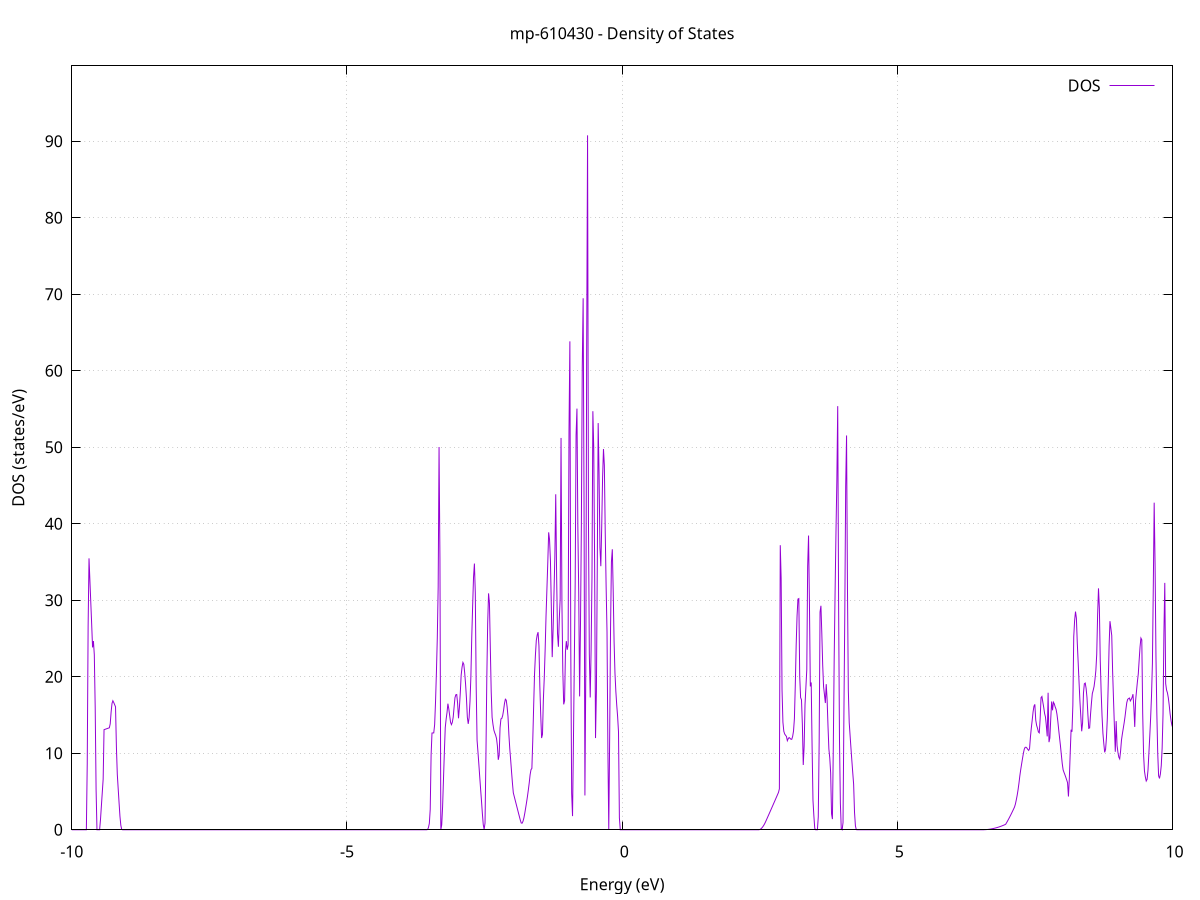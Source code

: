 set title 'mp-610430 - Density of States'
set xlabel 'Energy (eV)'
set ylabel 'DOS (states/eV)'
set grid
set xrange [-10:10]
set yrange [0:99.852]
set xzeroaxis lt -1
set terminal png size 800,600
set output 'mp-610430_dos_gnuplot.png'
plot '-' using 1:2 with lines title 'DOS'
-15.613900 0.000000
-15.597800 0.000000
-15.581800 0.000000
-15.565700 0.000000
-15.549600 0.000000
-15.533600 0.000000
-15.517500 0.000000
-15.501500 0.000000
-15.485400 0.000000
-15.469300 0.000000
-15.453300 0.000000
-15.437200 0.000000
-15.421200 0.000000
-15.405100 0.000000
-15.389000 0.000000
-15.373000 0.000000
-15.356900 0.000000
-15.340800 0.000000
-15.324800 0.000000
-15.308700 0.000000
-15.292700 0.000000
-15.276600 0.000000
-15.260500 0.000000
-15.244500 0.000000
-15.228400 0.000000
-15.212400 0.000000
-15.196300 0.000000
-15.180200 0.000000
-15.164200 0.000000
-15.148100 0.000000
-15.132000 0.000000
-15.116000 0.000000
-15.099900 0.000000
-15.083900 0.000000
-15.067800 0.000000
-15.051700 0.000000
-15.035700 0.000000
-15.019600 0.000000
-15.003500 0.000000
-14.987500 0.000000
-14.971400 0.000000
-14.955400 0.000000
-14.939300 0.000000
-14.923200 0.000000
-14.907200 0.000000
-14.891100 0.000000
-14.875100 0.000000
-14.859000 0.000000
-14.842900 0.000000
-14.826900 0.000000
-14.810800 0.000000
-14.794700 0.000000
-14.778700 0.000000
-14.762600 0.000000
-14.746600 0.000000
-14.730500 0.000000
-14.714400 0.000000
-14.698400 0.000000
-14.682300 0.000000
-14.666300 0.000000
-14.650200 0.000000
-14.634100 0.000000
-14.618100 0.000000
-14.602000 0.000000
-14.585900 0.000000
-14.569900 0.000000
-14.553800 0.000000
-14.537800 0.000000
-14.521700 0.000000
-14.505600 0.000000
-14.489600 0.000000
-14.473500 0.000000
-14.457500 0.000000
-14.441400 0.000000
-14.425300 0.000000
-14.409300 0.000000
-14.393200 0.000000
-14.377100 0.000000
-14.361100 0.000000
-14.345000 0.000000
-14.329000 0.000000
-14.312900 0.000000
-14.296800 0.000000
-14.280800 0.000000
-14.264700 0.000000
-14.248700 0.000000
-14.232600 0.000000
-14.216500 0.000000
-14.200500 0.000000
-14.184400 0.000000
-14.168300 0.000000
-14.152300 0.003300
-14.136200 0.482300
-14.120200 1.751500
-14.104100 3.738000
-14.088000 5.949900
-14.072000 8.170900
-14.055900 12.044300
-14.039800 17.393100
-14.023800 19.467600
-14.007700 19.695400
-13.991700 19.161200
-13.975600 17.918100
-13.959500 16.890700
-13.943500 16.444000
-13.927400 16.302100
-13.911400 16.172600
-13.895300 16.055400
-13.879200 15.950500
-13.863200 8.096800
-13.847100 6.261000
-13.831000 4.801200
-13.815000 3.341200
-13.798900 1.881000
-13.782900 0.420800
-13.766800 0.000000
-13.750700 0.000000
-13.734700 0.000000
-13.718600 0.000000
-13.702600 0.000000
-13.686500 0.000000
-13.670400 0.000000
-13.654400 0.000000
-13.638300 39.719000
-13.622200 90.151300
-13.606200 72.242200
-13.590100 54.278900
-13.574100 0.266100
-13.558000 0.000000
-13.541900 0.000000
-13.525900 0.000000
-13.509800 0.000000
-13.493800 0.000000
-13.477700 0.000000
-13.461600 0.000000
-13.445600 0.000000
-13.429500 0.000000
-13.413400 0.112000
-13.397400 5.689900
-13.381300 15.802100
-13.365300 26.466000
-13.349200 27.801500
-13.333100 28.307600
-13.317100 62.552700
-13.301000 64.526900
-13.284900 17.614600
-13.268900 3.212400
-13.252800 15.076400
-13.236800 108.059500
-13.220700 67.378000
-13.204600 48.610000
-13.188600 20.712600
-13.172500 0.000300
-13.156500 0.000000
-13.140400 0.000000
-13.124300 0.000000
-13.108300 0.000000
-13.092200 0.000000
-13.076100 0.000000
-13.060100 0.000000
-13.044000 14.225000
-13.028000 34.851300
-13.011900 105.536700
-12.995800 103.790000
-12.979800 31.538600
-12.963700 163.867500
-12.947700 78.381300
-12.931600 0.000000
-12.915500 0.000000
-12.899500 0.000000
-12.883400 0.000000
-12.867300 0.000000
-12.851300 0.000000
-12.835200 0.000000
-12.819200 0.000000
-12.803100 0.000000
-12.787000 0.000000
-12.771000 0.000000
-12.754900 0.000000
-12.738900 0.000000
-12.722800 0.000000
-12.706700 0.000000
-12.690700 0.000000
-12.674600 0.000000
-12.658500 0.000000
-12.642500 0.000000
-12.626400 0.000000
-12.610400 0.000000
-12.594300 0.000000
-12.578200 0.000000
-12.562200 0.000000
-12.546100 0.000000
-12.530000 0.000000
-12.514000 0.000000
-12.497900 0.000000
-12.481900 0.000000
-12.465800 0.000000
-12.449700 0.000000
-12.433700 0.000000
-12.417600 0.000000
-12.401600 0.000000
-12.385500 0.000000
-12.369400 0.000000
-12.353400 0.000000
-12.337300 0.000000
-12.321200 0.000000
-12.305200 0.000000
-12.289100 0.000000
-12.273100 0.000000
-12.257000 0.000000
-12.240900 0.000000
-12.224900 0.000000
-12.208800 0.000000
-12.192800 0.000000
-12.176700 0.000000
-12.160600 0.000000
-12.144600 0.000000
-12.128500 0.000000
-12.112400 0.000000
-12.096400 0.000000
-12.080300 0.000000
-12.064300 0.000000
-12.048200 0.000000
-12.032100 0.000000
-12.016100 0.000000
-12.000000 0.000000
-11.984000 0.000000
-11.967900 0.000000
-11.951800 0.000000
-11.935800 0.000000
-11.919700 0.000000
-11.903600 0.000000
-11.887600 0.000000
-11.871500 0.000000
-11.855500 0.000000
-11.839400 0.000000
-11.823300 0.000000
-11.807300 0.000000
-11.791200 0.000000
-11.775200 0.000000
-11.759100 0.000000
-11.743000 0.000000
-11.727000 0.000000
-11.710900 0.000000
-11.694800 0.000000
-11.678800 0.000000
-11.662700 0.000000
-11.646700 0.000000
-11.630600 0.000000
-11.614500 0.000000
-11.598500 0.000000
-11.582400 0.000000
-11.566300 0.000000
-11.550300 0.000000
-11.534200 0.000000
-11.518200 0.000000
-11.502100 0.000000
-11.486000 0.000000
-11.470000 0.000000
-11.453900 0.000000
-11.437900 0.000000
-11.421800 0.000000
-11.405700 0.000000
-11.389700 0.000000
-11.373600 0.000000
-11.357500 0.000000
-11.341500 0.000000
-11.325400 0.000000
-11.309400 0.000000
-11.293300 0.000000
-11.277200 0.000000
-11.261200 0.000000
-11.245100 0.000000
-11.229100 0.000000
-11.213000 0.000000
-11.196900 0.000000
-11.180900 0.000000
-11.164800 0.000000
-11.148700 0.000000
-11.132700 0.000000
-11.116600 0.000000
-11.100600 0.000000
-11.084500 0.000000
-11.068400 0.000000
-11.052400 0.000000
-11.036300 0.000000
-11.020300 0.000000
-11.004200 0.000000
-10.988100 0.000000
-10.972100 0.000000
-10.956000 0.000000
-10.939900 0.000000
-10.923900 0.000000
-10.907800 0.000000
-10.891800 0.000000
-10.875700 0.000000
-10.859600 0.000000
-10.843600 0.000000
-10.827500 0.000000
-10.811400 0.000000
-10.795400 0.000000
-10.779300 0.000000
-10.763300 0.000000
-10.747200 0.000000
-10.731100 0.000000
-10.715100 0.000000
-10.699000 0.000000
-10.683000 0.000000
-10.666900 0.000000
-10.650800 0.000000
-10.634800 0.000000
-10.618700 0.000000
-10.602600 0.000000
-10.586600 0.000000
-10.570500 0.000000
-10.554500 0.000000
-10.538400 0.000000
-10.522300 0.000000
-10.506300 0.000000
-10.490200 0.000000
-10.474200 0.000000
-10.458100 0.000000
-10.442000 0.000000
-10.426000 0.000000
-10.409900 0.000000
-10.393800 0.000000
-10.377800 0.000000
-10.361700 0.000000
-10.345700 0.000000
-10.329600 0.000000
-10.313500 0.000000
-10.297500 0.000000
-10.281400 0.000000
-10.265400 0.000000
-10.249300 0.000000
-10.233200 0.000000
-10.217200 0.000000
-10.201100 0.000000
-10.185000 0.000000
-10.169000 0.000000
-10.152900 0.000000
-10.136900 0.000000
-10.120800 0.000000
-10.104700 0.000000
-10.088700 0.000000
-10.072600 0.000000
-10.056600 0.000000
-10.040500 0.000000
-10.024400 0.000000
-10.008400 0.000000
-9.992300 0.000000
-9.976200 0.000000
-9.960200 0.000000
-9.944100 0.000000
-9.928100 0.000000
-9.912000 0.000000
-9.895900 0.000000
-9.879900 0.000000
-9.863800 0.000000
-9.847700 0.000000
-9.831700 0.000000
-9.815600 0.000000
-9.799600 0.000000
-9.783500 0.000000
-9.767400 0.000000
-9.751400 0.000000
-9.735300 0.000000
-9.719300 8.637100
-9.703200 26.702600
-9.687100 35.479600
-9.671100 32.612500
-9.655000 29.750300
-9.638900 26.892700
-9.622900 23.838900
-9.606800 24.668500
-9.590800 22.865100
-9.574700 15.985900
-9.558600 5.254000
-9.542600 0.000000
-9.526500 0.000000
-9.510500 0.000000
-9.494400 0.000000
-9.478300 1.359200
-9.462300 3.111100
-9.446200 4.862600
-9.430100 6.613500
-9.414100 13.083600
-9.398000 13.125100
-9.382000 13.166400
-9.365900 13.207600
-9.349800 13.248600
-9.333800 13.289500
-9.317700 13.330300
-9.301700 13.848600
-9.285600 15.373600
-9.269500 16.512800
-9.253500 16.865500
-9.237400 16.628500
-9.221300 16.352000
-9.205300 16.076800
-9.189200 10.788200
-9.173200 7.246600
-9.157100 5.382900
-9.141000 3.532000
-9.125000 1.763900
-9.108900 0.579000
-9.092800 0.041900
-9.076800 0.000000
-9.060700 0.000000
-9.044700 0.000000
-9.028600 0.000000
-9.012500 0.000000
-8.996500 0.000000
-8.980400 0.000000
-8.964400 0.000000
-8.948300 0.000000
-8.932200 0.000000
-8.916200 0.000000
-8.900100 0.000000
-8.884000 0.000000
-8.868000 0.000000
-8.851900 0.000000
-8.835900 0.000000
-8.819800 0.000000
-8.803700 0.000000
-8.787700 0.000000
-8.771600 0.000000
-8.755600 0.000000
-8.739500 0.000000
-8.723400 0.000000
-8.707400 0.000000
-8.691300 0.000000
-8.675200 0.000000
-8.659200 0.000000
-8.643100 0.000000
-8.627100 0.000000
-8.611000 0.000000
-8.594900 0.000000
-8.578900 0.000000
-8.562800 0.000000
-8.546800 0.000000
-8.530700 0.000000
-8.514600 0.000000
-8.498600 0.000000
-8.482500 0.000000
-8.466400 0.000000
-8.450400 0.000000
-8.434300 0.000000
-8.418300 0.000000
-8.402200 0.000000
-8.386100 0.000000
-8.370100 0.000000
-8.354000 0.000000
-8.337900 0.000000
-8.321900 0.000000
-8.305800 0.000000
-8.289800 0.000000
-8.273700 0.000000
-8.257600 0.000000
-8.241600 0.000000
-8.225500 0.000000
-8.209500 0.000000
-8.193400 0.000000
-8.177300 0.000000
-8.161300 0.000000
-8.145200 0.000000
-8.129100 0.000000
-8.113100 0.000000
-8.097000 0.000000
-8.081000 0.000000
-8.064900 0.000000
-8.048800 0.000000
-8.032800 0.000000
-8.016700 0.000000
-8.000700 0.000000
-7.984600 0.000000
-7.968500 0.000000
-7.952500 0.000000
-7.936400 0.000000
-7.920300 0.000000
-7.904300 0.000000
-7.888200 0.000000
-7.872200 0.000000
-7.856100 0.000000
-7.840000 0.000000
-7.824000 0.000000
-7.807900 0.000000
-7.791900 0.000000
-7.775800 0.000000
-7.759700 0.000000
-7.743700 0.000000
-7.727600 0.000000
-7.711500 0.000000
-7.695500 0.000000
-7.679400 0.000000
-7.663400 0.000000
-7.647300 0.000000
-7.631200 0.000000
-7.615200 0.000000
-7.599100 0.000000
-7.583100 0.000000
-7.567000 0.000000
-7.550900 0.000000
-7.534900 0.000000
-7.518800 0.000000
-7.502700 0.000000
-7.486700 0.000000
-7.470600 0.000000
-7.454600 0.000000
-7.438500 0.000000
-7.422400 0.000000
-7.406400 0.000000
-7.390300 0.000000
-7.374200 0.000000
-7.358200 0.000000
-7.342100 0.000000
-7.326100 0.000000
-7.310000 0.000000
-7.293900 0.000000
-7.277900 0.000000
-7.261800 0.000000
-7.245800 0.000000
-7.229700 0.000000
-7.213600 0.000000
-7.197600 0.000000
-7.181500 0.000000
-7.165400 0.000000
-7.149400 0.000000
-7.133300 0.000000
-7.117300 0.000000
-7.101200 0.000000
-7.085100 0.000000
-7.069100 0.000000
-7.053000 0.000000
-7.037000 0.000000
-7.020900 0.000000
-7.004800 0.000000
-6.988800 0.000000
-6.972700 0.000000
-6.956600 0.000000
-6.940600 0.000000
-6.924500 0.000000
-6.908500 0.000000
-6.892400 0.000000
-6.876300 0.000000
-6.860300 0.000000
-6.844200 0.000000
-6.828200 0.000000
-6.812100 0.000000
-6.796000 0.000000
-6.780000 0.000000
-6.763900 0.000000
-6.747800 0.000000
-6.731800 0.000000
-6.715700 0.000000
-6.699700 0.000000
-6.683600 0.000000
-6.667500 0.000000
-6.651500 0.000000
-6.635400 0.000000
-6.619300 0.000000
-6.603300 0.000000
-6.587200 0.000000
-6.571200 0.000000
-6.555100 0.000000
-6.539000 0.000000
-6.523000 0.000000
-6.506900 0.000000
-6.490900 0.000000
-6.474800 0.000000
-6.458700 0.000000
-6.442700 0.000000
-6.426600 0.000000
-6.410500 0.000000
-6.394500 0.000000
-6.378400 0.000000
-6.362400 0.000000
-6.346300 0.000000
-6.330200 0.000000
-6.314200 0.000000
-6.298100 0.000000
-6.282100 0.000000
-6.266000 0.000000
-6.249900 0.000000
-6.233900 0.000000
-6.217800 0.000000
-6.201700 0.000000
-6.185700 0.000000
-6.169600 0.000000
-6.153600 0.000000
-6.137500 0.000000
-6.121400 0.000000
-6.105400 0.000000
-6.089300 0.000000
-6.073300 0.000000
-6.057200 0.000000
-6.041100 0.000000
-6.025100 0.000000
-6.009000 0.000000
-5.992900 0.000000
-5.976900 0.000000
-5.960800 0.000000
-5.944800 0.000000
-5.928700 0.000000
-5.912600 0.000000
-5.896600 0.000000
-5.880500 0.000000
-5.864400 0.000000
-5.848400 0.000000
-5.832300 0.000000
-5.816300 0.000000
-5.800200 0.000000
-5.784100 0.000000
-5.768100 0.000000
-5.752000 0.000000
-5.736000 0.000000
-5.719900 0.000000
-5.703800 0.000000
-5.687800 0.000000
-5.671700 0.000000
-5.655600 0.000000
-5.639600 0.000000
-5.623500 0.000000
-5.607500 0.000000
-5.591400 0.000000
-5.575300 0.000000
-5.559300 0.000000
-5.543200 0.000000
-5.527200 0.000000
-5.511100 0.000000
-5.495000 0.000000
-5.479000 0.000000
-5.462900 0.000000
-5.446800 0.000000
-5.430800 0.000000
-5.414700 0.000000
-5.398700 0.000000
-5.382600 0.000000
-5.366500 0.000000
-5.350500 0.000000
-5.334400 0.000000
-5.318400 0.000000
-5.302300 0.000000
-5.286200 0.000000
-5.270200 0.000000
-5.254100 0.000000
-5.238000 0.000000
-5.222000 0.000000
-5.205900 0.000000
-5.189900 0.000000
-5.173800 0.000000
-5.157700 0.000000
-5.141700 0.000000
-5.125600 0.000000
-5.109600 0.000000
-5.093500 0.000000
-5.077400 0.000000
-5.061400 0.000000
-5.045300 0.000000
-5.029200 0.000000
-5.013200 0.000000
-4.997100 0.000000
-4.981100 0.000000
-4.965000 0.000000
-4.948900 0.000000
-4.932900 0.000000
-4.916800 0.000000
-4.900700 0.000000
-4.884700 0.000000
-4.868600 0.000000
-4.852600 0.000000
-4.836500 0.000000
-4.820400 0.000000
-4.804400 0.000000
-4.788300 0.000000
-4.772300 0.000000
-4.756200 0.000000
-4.740100 0.000000
-4.724100 0.000000
-4.708000 0.000000
-4.691900 0.000000
-4.675900 0.000000
-4.659800 0.000000
-4.643800 0.000000
-4.627700 0.000000
-4.611600 0.000000
-4.595600 0.000000
-4.579500 0.000000
-4.563500 0.000000
-4.547400 0.000000
-4.531300 0.000000
-4.515300 0.000000
-4.499200 0.000000
-4.483100 0.000000
-4.467100 0.000000
-4.451000 0.000000
-4.435000 0.000000
-4.418900 0.000000
-4.402800 0.000000
-4.386800 0.000000
-4.370700 0.000000
-4.354700 0.000000
-4.338600 0.000000
-4.322500 0.000000
-4.306500 0.000000
-4.290400 0.000000
-4.274300 0.000000
-4.258300 0.000000
-4.242200 0.000000
-4.226200 0.000000
-4.210100 0.000000
-4.194000 0.000000
-4.178000 0.000000
-4.161900 0.000000
-4.145800 0.000000
-4.129800 0.000000
-4.113700 0.000000
-4.097700 0.000000
-4.081600 0.000000
-4.065500 0.000000
-4.049500 0.000000
-4.033400 0.000000
-4.017400 0.000000
-4.001300 0.000000
-3.985200 0.000000
-3.969200 0.000000
-3.953100 0.000000
-3.937000 0.000000
-3.921000 0.000000
-3.904900 0.000000
-3.888900 0.000000
-3.872800 0.000000
-3.856700 0.000000
-3.840700 0.000000
-3.824600 0.000000
-3.808600 0.000000
-3.792500 0.000000
-3.776400 0.000000
-3.760400 0.000000
-3.744300 0.000000
-3.728200 0.000000
-3.712200 0.000000
-3.696100 0.000000
-3.680100 0.000000
-3.664000 0.000000
-3.647900 0.000000
-3.631900 0.000000
-3.615800 0.000000
-3.599800 0.000000
-3.583700 0.000000
-3.567600 0.000000
-3.551600 0.000000
-3.535500 0.029900
-3.519400 0.292700
-3.503400 0.826500
-3.487300 2.659700
-3.471300 9.786400
-3.455200 12.647400
-3.439100 12.655300
-3.423100 12.663900
-3.407000 13.739400
-3.390900 16.705900
-3.374900 20.545600
-3.358800 25.028500
-3.342800 31.720700
-3.326700 50.033300
-3.310600 35.354900
-3.294600 0.000000
-3.278500 0.643600
-3.262500 2.992200
-3.246400 6.619100
-3.230300 10.126800
-3.214300 13.353900
-3.198200 14.459600
-3.182100 15.323500
-3.166100 16.485200
-3.150000 15.822000
-3.134000 14.939000
-3.117900 14.052600
-3.101800 13.744200
-3.085800 14.043400
-3.069700 14.715300
-3.053700 16.017500
-3.037600 17.265700
-3.021500 17.652500
-3.005500 17.680000
-2.989400 16.511700
-2.973300 14.576000
-2.957300 15.975800
-2.941200 17.868500
-2.925200 20.217000
-2.909100 21.239100
-2.893000 21.872700
-2.877000 21.631200
-2.860900 20.511100
-2.844900 19.039200
-2.828800 17.181200
-2.812700 14.711300
-2.796700 13.840700
-2.780600 14.665300
-2.764500 16.790000
-2.748500 20.024000
-2.732400 25.245700
-2.716400 29.261100
-2.700300 33.029400
-2.684200 34.799300
-2.668200 30.984500
-2.652100 18.713200
-2.636100 11.703900
-2.620000 10.186500
-2.603900 8.598200
-2.587900 6.939300
-2.571800 5.305300
-2.555700 3.771400
-2.539700 2.118300
-2.523600 0.675300
-2.507600 0.050300
-2.491500 0.872900
-2.475400 9.531300
-2.459400 19.718500
-2.443300 26.959000
-2.427200 30.902500
-2.411200 29.634400
-2.395100 23.660000
-2.379100 18.012700
-2.363000 14.706800
-2.346900 13.764100
-2.330900 13.032100
-2.314800 12.663200
-2.298800 12.370100
-2.282700 11.933000
-2.266600 10.955900
-2.250600 9.148900
-2.234500 9.756500
-2.218400 13.330200
-2.202400 14.487100
-2.186300 14.559500
-2.170300 14.942100
-2.154200 15.627400
-2.138100 16.500200
-2.122100 17.066500
-2.106000 16.943300
-2.090000 16.051200
-2.073900 14.787000
-2.057800 12.428600
-2.041800 10.594500
-2.025700 9.139300
-2.009600 7.576000
-1.993600 6.113700
-1.977500 4.832200
-1.961500 4.376300
-1.945400 3.921800
-1.929300 3.468500
-1.913300 3.016500
-1.897200 2.565900
-1.881200 2.116500
-1.865100 1.668500
-1.849000 1.229400
-1.833000 0.879000
-1.816900 0.864900
-1.800800 1.122500
-1.784800 1.565200
-1.768700 2.175400
-1.752700 2.870400
-1.736600 3.597100
-1.720500 4.363900
-1.704500 5.205900
-1.688400 6.124400
-1.672300 7.189000
-1.656300 7.853500
-1.640200 8.024600
-1.624200 11.639400
-1.608100 16.080800
-1.592000 20.338800
-1.576000 22.807500
-1.559900 24.751500
-1.543900 25.451100
-1.527800 25.828100
-1.511700 24.035200
-1.495700 18.798500
-1.479600 15.028600
-1.463500 11.991600
-1.447500 12.468800
-1.431400 17.018000
-1.415400 19.812500
-1.399300 23.474300
-1.383200 27.907500
-1.367200 31.394800
-1.351100 34.935800
-1.335100 38.878500
-1.319000 37.920600
-1.302900 35.195100
-1.286900 29.235700
-1.270800 22.564400
-1.254700 26.137700
-1.238700 30.834900
-1.222600 35.783100
-1.206600 43.852900
-1.190500 33.152200
-1.174400 25.624500
-1.158400 23.920200
-1.142300 27.492000
-1.126300 30.168900
-1.110200 51.221000
-1.094100 29.518400
-1.078100 20.757200
-1.062000 16.394600
-1.045900 16.855000
-1.029900 23.296500
-1.013800 24.662100
-0.997800 23.536100
-0.981700 24.148300
-0.965600 52.202000
-0.949600 63.844100
-0.933500 23.789800
-0.917400 4.763500
-0.901400 1.788100
-0.885300 11.428900
-0.869300 21.742900
-0.853200 32.256400
-0.837100 51.572800
-0.821100 55.049500
-0.805000 39.713900
-0.789000 31.026400
-0.772900 17.436300
-0.756800 26.850300
-0.740800 39.888300
-0.724700 60.552200
-0.708600 69.473200
-0.692600 43.288300
-0.676500 4.485700
-0.660500 20.578100
-0.644400 63.175300
-0.628300 90.774300
-0.612300 40.745800
-0.596200 22.947400
-0.580200 17.296300
-0.564100 23.384000
-0.548000 33.020500
-0.532000 54.710100
-0.515900 49.825800
-0.499800 34.452200
-0.483800 11.991600
-0.467700 18.111700
-0.451700 34.619600
-0.435600 53.161000
-0.419500 46.643700
-0.403500 36.906900
-0.387400 34.452000
-0.371400 39.573500
-0.355300 46.039100
-0.339200 49.766200
-0.323200 47.631300
-0.307100 38.805000
-0.291000 31.795300
-0.275000 25.865900
-0.258900 10.368000
-0.242900 0.011400
-0.226800 12.108600
-0.210700 26.364700
-0.194700 35.018100
-0.178600 36.667300
-0.162600 31.253000
-0.146500 24.620600
-0.130400 20.485700
-0.114400 18.089000
-0.098300 16.293000
-0.082200 14.785200
-0.066200 12.792800
-0.050100 1.564500
-0.034100 0.000000
-0.018000 0.000000
-0.001900 0.000000
0.014100 0.000000
0.030200 0.000000
0.046300 0.000000
0.062300 0.000000
0.078400 0.000000
0.094400 0.000000
0.110500 0.000000
0.126600 0.000000
0.142600 0.000000
0.158700 0.000000
0.174700 0.000000
0.190800 0.000000
0.206900 0.000000
0.222900 0.000000
0.239000 0.000000
0.255100 0.000000
0.271100 0.000000
0.287200 0.000000
0.303200 0.000000
0.319300 0.000000
0.335400 0.000000
0.351400 0.000000
0.367500 0.000000
0.383500 0.000000
0.399600 0.000000
0.415700 0.000000
0.431700 0.000000
0.447800 0.000000
0.463900 0.000000
0.479900 0.000000
0.496000 0.000000
0.512000 0.000000
0.528100 0.000000
0.544200 0.000000
0.560200 0.000000
0.576300 0.000000
0.592300 0.000000
0.608400 0.000000
0.624500 0.000000
0.640500 0.000000
0.656600 0.000000
0.672700 0.000000
0.688700 0.000000
0.704800 0.000000
0.720800 0.000000
0.736900 0.000000
0.753000 0.000000
0.769000 0.000000
0.785100 0.000000
0.801200 0.000000
0.817200 0.000000
0.833300 0.000000
0.849300 0.000000
0.865400 0.000000
0.881500 0.000000
0.897500 0.000000
0.913600 0.000000
0.929600 0.000000
0.945700 0.000000
0.961800 0.000000
0.977800 0.000000
0.993900 0.000000
1.010000 0.000000
1.026000 0.000000
1.042100 0.000000
1.058100 0.000000
1.074200 0.000000
1.090300 0.000000
1.106300 0.000000
1.122400 0.000000
1.138400 0.000000
1.154500 0.000000
1.170600 0.000000
1.186600 0.000000
1.202700 0.000000
1.218800 0.000000
1.234800 0.000000
1.250900 0.000000
1.266900 0.000000
1.283000 0.000000
1.299100 0.000000
1.315100 0.000000
1.331200 0.000000
1.347200 0.000000
1.363300 0.000000
1.379400 0.000000
1.395400 0.000000
1.411500 0.000000
1.427600 0.000000
1.443600 0.000000
1.459700 0.000000
1.475700 0.000000
1.491800 0.000000
1.507900 0.000000
1.523900 0.000000
1.540000 0.000000
1.556100 0.000000
1.572100 0.000000
1.588200 0.000000
1.604200 0.000000
1.620300 0.000000
1.636400 0.000000
1.652400 0.000000
1.668500 0.000000
1.684500 0.000000
1.700600 0.000000
1.716700 0.000000
1.732700 0.000000
1.748800 0.000000
1.764900 0.000000
1.780900 0.000000
1.797000 0.000000
1.813000 0.000000
1.829100 0.000000
1.845200 0.000000
1.861200 0.000000
1.877300 0.000000
1.893300 0.000000
1.909400 0.000000
1.925500 0.000000
1.941500 0.000000
1.957600 0.000000
1.973700 0.000000
1.989700 0.000000
2.005800 0.000000
2.021800 0.000000
2.037900 0.000000
2.054000 0.000000
2.070000 0.000000
2.086100 0.000000
2.102100 0.000000
2.118200 0.000000
2.134300 0.000000
2.150300 0.000000
2.166400 0.000000
2.182500 0.000000
2.198500 0.000000
2.214600 0.000000
2.230600 0.000000
2.246700 0.000000
2.262800 0.000000
2.278800 0.000000
2.294900 0.000000
2.310900 0.000000
2.327000 0.000000
2.343100 0.000000
2.359100 0.000000
2.375200 0.000000
2.391300 0.000000
2.407300 0.000000
2.423400 0.000000
2.439400 0.000000
2.455500 0.000000
2.471600 0.000000
2.487600 0.005700
2.503700 0.042600
2.519800 0.114100
2.535800 0.219900
2.551900 0.357000
2.567900 0.523900
2.584000 0.720700
2.600100 0.947400
2.616100 1.201300
2.632200 1.460800
2.648200 1.720800
2.664300 1.981400
2.680400 2.242600
2.696400 2.504300
2.712500 2.766600
2.728600 3.029500
2.744600 3.293000
2.760700 3.557100
2.776700 3.821700
2.792800 4.086900
2.808900 4.352600
2.824900 4.619000
2.841000 4.885900
2.857000 5.353300
2.873100 37.200500
2.889200 32.860000
2.905200 18.288700
2.921300 14.068800
2.937400 12.875500
2.953400 12.517000
2.969500 12.351300
2.985500 12.199400
3.001600 11.643300
3.017700 11.906700
3.033700 12.052900
3.049800 11.954700
3.065800 11.838000
3.081900 11.823400
3.098000 12.201800
3.114000 12.908800
3.130100 14.538200
3.146200 18.951600
3.162200 24.140900
3.178300 27.958600
3.194300 30.158300
3.210400 30.221600
3.226500 20.047100
3.242500 17.283600
3.258600 16.990600
3.274700 13.787400
3.290700 8.469300
3.306800 10.926100
3.322800 16.369700
3.338900 18.642600
3.355000 20.931000
3.371000 34.458200
3.387100 38.460200
3.403100 29.620700
3.419200 18.740400
3.435300 19.252300
3.451300 10.882900
3.467400 3.864100
3.483500 1.831900
3.499500 0.192800
3.515600 0.000000
3.531600 0.000000
3.547700 0.000000
3.563800 1.688000
3.579800 11.520300
3.595900 28.464500
3.611900 29.281000
3.628000 25.672400
3.644100 21.536500
3.660100 18.696600
3.676200 17.650600
3.692300 16.570300
3.708300 19.036500
3.724400 16.995200
3.740400 13.548000
3.756500 10.550800
3.772600 9.381800
3.788600 7.431100
3.804700 2.079300
3.820700 1.394300
3.836800 10.848200
3.852900 22.452300
3.868900 30.913200
3.885000 38.692400
3.901100 45.586400
3.917100 55.376300
3.933200 29.468400
3.949200 11.718100
3.965300 3.450300
3.981400 0.111400
3.997400 0.000000
4.013500 0.935900
4.029500 15.134000
4.045600 28.365700
4.061700 44.881300
4.077700 51.540600
4.093800 31.868700
4.109900 18.224300
4.125900 14.027900
4.142000 12.298900
4.158000 10.626900
4.174100 9.011900
4.190200 7.454100
4.206200 5.953300
4.222300 2.269600
4.238400 0.521700
4.254400 0.018100
4.270500 0.000000
4.286500 0.000000
4.302600 0.000000
4.318700 0.000000
4.334700 0.000000
4.350800 0.000000
4.366800 0.000000
4.382900 0.000000
4.399000 0.000000
4.415000 0.000000
4.431100 0.000000
4.447200 0.000000
4.463200 0.000000
4.479300 0.000000
4.495300 0.000000
4.511400 0.000000
4.527500 0.000000
4.543500 0.000000
4.559600 0.000000
4.575600 0.000000
4.591700 0.000000
4.607800 0.000000
4.623800 0.000000
4.639900 0.000000
4.656000 0.000000
4.672000 0.000000
4.688100 0.000000
4.704100 0.000000
4.720200 0.000000
4.736300 0.000000
4.752300 0.000000
4.768400 0.000000
4.784400 0.000000
4.800500 0.000000
4.816600 0.000000
4.832600 0.000000
4.848700 0.000000
4.864800 0.000000
4.880800 0.000000
4.896900 0.000000
4.912900 0.000000
4.929000 0.000000
4.945100 0.000000
4.961100 0.000000
4.977200 0.000000
4.993300 0.000000
5.009300 0.000000
5.025400 0.000000
5.041400 0.000000
5.057500 0.000000
5.073600 0.000000
5.089600 0.000000
5.105700 0.000000
5.121700 0.000000
5.137800 0.000000
5.153900 0.000000
5.169900 0.000000
5.186000 0.000000
5.202100 0.000000
5.218100 0.000000
5.234200 0.000000
5.250200 0.000000
5.266300 0.000000
5.282400 0.000000
5.298400 0.000000
5.314500 0.000000
5.330500 0.000000
5.346600 0.000000
5.362700 0.000000
5.378700 0.000000
5.394800 0.000000
5.410900 0.000000
5.426900 0.000000
5.443000 0.000000
5.459000 0.000000
5.475100 0.000000
5.491200 0.000000
5.507200 0.000000
5.523300 0.000000
5.539300 0.000000
5.555400 0.000000
5.571500 0.000000
5.587500 0.000000
5.603600 0.000000
5.619700 0.000000
5.635700 0.000000
5.651800 0.000000
5.667800 0.000000
5.683900 0.000000
5.700000 0.000000
5.716000 0.000000
5.732100 0.000000
5.748200 0.000000
5.764200 0.000000
5.780300 0.000000
5.796300 0.000000
5.812400 0.000000
5.828500 0.000000
5.844500 0.000000
5.860600 0.000000
5.876600 0.000000
5.892700 0.000000
5.908800 0.000000
5.924800 0.000000
5.940900 0.000000
5.957000 0.000000
5.973000 0.000000
5.989100 0.000000
6.005100 0.000000
6.021200 0.000000
6.037300 0.000000
6.053300 0.000000
6.069400 0.000000
6.085400 0.000000
6.101500 0.000000
6.117600 0.000000
6.133600 0.000000
6.149700 0.000000
6.165800 0.000000
6.181800 0.000000
6.197900 0.000000
6.213900 0.000000
6.230000 0.000000
6.246100 0.000000
6.262100 0.000000
6.278200 0.000000
6.294200 0.000000
6.310300 0.000000
6.326400 0.000000
6.342400 0.000000
6.358500 0.000000
6.374600 0.000000
6.390600 0.000000
6.406700 0.000000
6.422700 0.000000
6.438800 0.000000
6.454900 0.000000
6.470900 0.000000
6.487000 0.000000
6.503000 0.000000
6.519100 0.000000
6.535200 0.000000
6.551200 0.000800
6.567300 0.003600
6.583400 0.008400
6.599400 0.015100
6.615500 0.023800
6.631500 0.034500
6.647600 0.047200
6.663700 0.061800
6.679700 0.078500
6.695800 0.097100
6.711900 0.117600
6.727900 0.140200
6.744000 0.164700
6.760000 0.191200
6.776100 0.219600
6.792200 0.250100
6.808200 0.282500
6.824300 0.316900
6.840300 0.353200
6.856400 0.391600
6.872500 0.431900
6.888500 0.474100
6.904600 0.518400
6.920700 0.564600
6.936700 0.612800
6.952800 0.663000
6.968800 0.723100
6.984900 0.915000
7.001000 1.121000
7.017000 1.332800
7.033100 1.550200
7.049100 1.773300
7.065200 2.002000
7.081300 2.236300
7.097300 2.476400
7.113400 2.722000
7.129500 2.973300
7.145500 3.355200
7.161600 3.901300
7.177600 4.500000
7.193700 5.218500
7.209800 6.062600
7.225800 7.032200
7.241900 7.845500
7.257900 8.577500
7.274000 9.287100
7.290100 9.974400
7.306100 10.516600
7.322200 10.774200
7.338300 10.789900
7.354300 10.684600
7.370400 10.509600
7.386400 10.374700
7.402500 10.595400
7.418600 12.111900
7.434600 13.301500
7.450700 14.314100
7.466800 15.415600
7.482800 16.155600
7.498900 16.393400
7.514900 14.351200
7.531000 13.648100
7.547100 13.274300
7.563100 12.783600
7.579200 12.668900
7.595200 14.490300
7.611300 17.270700
7.627400 17.423200
7.643400 16.708700
7.659500 16.024900
7.675600 15.216400
7.691600 14.753400
7.707700 13.595600
7.723700 12.206800
7.739800 17.915900
7.755900 11.453700
7.771900 12.000800
7.788000 14.542200
7.804000 16.765300
7.820100 15.622100
7.836200 16.668700
7.852200 16.462500
7.868300 16.059900
7.884400 15.754000
7.900400 15.118100
7.916500 14.182200
7.932500 13.050500
7.948600 11.982600
7.964700 10.945600
7.980700 9.778000
7.996800 8.638800
8.012800 7.828100
8.028900 7.499300
8.045000 7.194000
8.061000 6.867800
8.077100 6.520500
8.093200 6.152300
8.109200 4.348600
8.125300 6.661500
8.141300 9.999100
8.157400 13.075200
8.173500 12.810900
8.189500 16.286600
8.205600 25.232400
8.221700 27.378800
8.237700 28.521500
8.253800 27.661500
8.269800 24.443800
8.285900 21.902300
8.302000 19.284000
8.318000 16.818600
8.334100 14.839200
8.350100 12.876700
8.366200 13.968900
8.382300 17.868800
8.398300 19.082900
8.414400 19.174900
8.430500 18.486500
8.446500 17.253000
8.462600 15.051700
8.478600 13.256900
8.494700 13.315900
8.510800 15.095700
8.526800 16.543300
8.542900 17.802200
8.558900 18.225300
8.575000 18.735200
8.591100 19.632000
8.607100 20.791000
8.623200 22.914800
8.639300 28.047400
8.655300 31.558000
8.671400 28.967100
8.687400 22.126200
8.703500 18.056100
8.719600 14.903700
8.735600 12.629900
8.751700 11.268000
8.767700 10.123000
8.783800 10.494000
8.799900 12.020200
8.815900 14.596300
8.832000 18.986000
8.848100 24.042200
8.864100 27.267200
8.880200 26.344500
8.896200 25.390900
8.912300 20.613400
8.928400 16.990100
8.944400 13.521400
8.960500 10.196400
8.976500 14.209800
8.992600 11.010800
9.008700 10.107100
9.024700 9.495300
9.040800 9.267100
9.056900 10.290000
9.072900 11.714900
9.089000 12.521900
9.105000 13.236700
9.121100 13.956200
9.137200 14.774400
9.153200 15.730800
9.169300 16.612400
9.185400 17.049000
9.201400 17.149300
9.217500 17.220600
9.233500 16.841400
9.249600 17.035000
9.265700 17.304400
9.281700 17.723500
9.297800 16.006800
9.313800 13.449400
9.329900 16.893600
9.346000 18.133700
9.362000 19.338700
9.378100 20.357800
9.394200 22.166700
9.410200 23.896600
9.426300 25.057200
9.442300 24.819100
9.458400 15.231000
9.474500 9.815900
9.490500 7.684700
9.506600 6.909400
9.522600 6.374100
9.538700 6.591300
9.554800 7.793800
9.570800 9.989900
9.586900 12.218400
9.603000 14.656400
9.619000 17.586500
9.635100 21.766000
9.651100 31.817800
9.667200 42.755000
9.683300 34.719200
9.699300 22.816100
9.715400 15.267200
9.731400 10.045800
9.747500 7.052500
9.763600 6.711700
9.779600 7.273800
9.795700 8.366000
9.811800 10.661000
9.827800 15.084200
9.843900 25.637300
9.859900 32.275800
9.876000 19.107800
9.892100 18.265200
9.908100 17.901800
9.924200 17.242900
9.940300 16.294400
9.956300 15.164400
9.972400 14.324200
9.988400 13.694800
10.004500 13.330400
10.020600 13.389100
10.036600 12.638000
10.052700 14.535400
10.068700 17.648400
10.084800 23.895700
10.100900 29.738600
10.116900 28.470400
10.133000 27.760800
10.149100 26.231900
10.165100 27.011400
10.181200 24.978900
10.197200 22.099500
10.213300 19.991600
10.229400 18.571400
10.245400 17.974300
10.261500 19.463600
10.277500 19.781200
10.293600 20.687100
10.309700 21.714200
10.325700 22.230500
10.341800 21.464100
10.357900 16.900700
10.373900 10.437000
10.390000 7.269200
10.406000 6.210000
10.422100 7.429000
10.438200 8.591500
10.454200 9.709600
10.470300 10.891900
10.486300 12.438300
10.502400 14.243100
10.518500 16.192000
10.534500 18.133500
10.550600 20.043500
10.566700 22.838500
10.582700 20.372100
10.598800 19.718500
10.614800 18.652900
10.630900 17.170600
10.647000 18.394900
10.663000 15.996800
10.679100 14.102700
10.695200 12.448000
10.711200 11.144400
10.727300 10.419500
10.743300 10.294600
10.759400 11.045600
10.775500 12.118500
10.791500 13.195100
10.807600 14.449400
10.823600 15.695300
10.839700 17.019200
10.855800 14.961900
10.871800 15.471500
10.887900 15.690100
10.904000 15.671300
10.920000 15.561800
10.936100 15.457600
10.952100 15.434000
10.968200 15.342900
10.984300 15.033000
11.000300 14.863500
11.016400 14.851200
11.032400 14.424000
11.048500 13.553600
11.064600 13.277800
11.080600 12.839100
11.096700 12.517000
11.112800 12.349700
11.128800 12.761700
11.144900 15.875100
11.160900 18.629200
11.177000 19.095000
11.193100 19.048900
11.209100 18.639400
11.225200 18.089700
11.241200 16.929200
11.257300 15.391000
11.273400 13.629800
11.289400 12.871400
11.305500 12.791800
11.321600 13.562400
11.337600 15.058600
11.353700 16.524900
11.369700 17.621600
11.385800 20.108200
11.401900 18.128200
11.417900 16.069900
11.434000 15.590800
11.450000 16.902900
11.466100 18.580300
11.482200 19.815200
11.498200 21.386900
11.514300 22.202300
11.530400 20.506200
11.546400 18.069500
11.562500 14.508500
11.578500 13.693100
11.594600 13.644600
11.610700 13.565900
11.626700 17.678800
11.642800 18.999800
11.658900 21.651300
11.674900 24.480500
11.691000 20.566800
11.707000 17.832200
11.723100 16.072200
11.739200 15.609800
11.755200 17.990300
11.771300 17.885400
11.787300 16.385800
11.803400 15.742400
11.819500 15.131100
11.835500 13.644400
11.851600 12.102200
11.867700 10.504600
11.883700 9.475600
11.899800 8.625200
11.915800 7.701600
11.931900 7.805800
11.948000 18.399700
11.964000 17.085500
11.980100 16.986900
11.996100 17.580300
12.012200 19.301200
12.028300 21.722700
12.044300 21.869100
12.060400 20.590700
12.076500 19.298600
12.092500 17.880900
12.108600 20.429600
12.124600 23.058700
12.140700 20.700100
12.156800 19.377500
12.172800 18.133200
12.188900 16.617800
12.204900 14.889700
12.221000 14.447900
12.237100 16.869400
12.253100 23.827700
12.269200 24.428100
12.285300 23.451000
12.301300 20.872200
12.317400 16.980300
12.333400 13.915900
12.349500 11.444400
12.365600 10.045500
12.381600 9.783700
12.397700 10.008300
12.413800 10.351500
12.429800 11.585300
12.445900 16.234100
12.461900 16.539800
12.478000 17.881600
12.494100 18.307600
12.510100 18.747500
12.526200 18.806000
12.542200 19.205600
12.558300 20.484900
12.574400 17.414900
12.590400 12.647700
12.606500 9.859500
12.622600 8.195300
12.638600 6.767800
12.654700 5.479200
12.670700 4.899700
12.686800 9.219500
12.702900 17.910300
12.718900 33.564000
12.735000 33.764100
12.751000 29.896800
12.767100 27.592700
12.783200 25.214700
12.799200 21.874500
12.815300 16.316600
12.831400 14.090600
12.847400 13.771900
12.863500 12.576000
12.879500 12.810700
12.895600 18.406400
12.911700 21.440100
12.927700 17.837500
12.943800 18.345400
12.959800 18.559000
12.975900 18.853600
12.992000 19.817800
13.008000 16.616500
13.024100 13.869200
13.040200 12.062800
13.056200 10.490500
13.072300 9.217900
13.088300 11.198700
13.104400 12.941400
13.120500 14.434100
13.136500 16.225200
13.152600 17.443800
13.168700 18.049800
13.184700 18.020900
13.200800 19.098300
13.216800 19.493800
13.232900 19.892300
13.249000 18.710900
13.265000 17.700300
13.281100 16.643100
13.297100 15.986000
13.313200 14.496500
13.329300 13.231800
13.345300 13.698900
13.361400 12.955100
13.377500 12.167500
13.393500 11.454600
13.409600 11.292500
13.425600 11.973800
13.441700 13.245500
13.457800 15.236200
13.473800 17.088400
13.489900 18.764100
13.505900 21.009000
13.522000 21.365400
13.538100 19.011700
13.554100 17.677500
13.570200 13.376500
13.586300 9.593200
13.602300 9.734000
13.618400 10.448100
13.634400 12.316700
13.650500 15.324100
13.666600 17.072400
13.682600 18.849600
13.698700 20.577000
13.714700 21.763900
13.730800 22.844100
13.746900 24.575800
13.762900 26.992000
13.779000 26.049900
13.795100 22.938000
13.811100 21.908100
13.827200 21.810100
13.843200 21.410200
13.859300 20.909600
13.875400 20.760200
13.891400 23.412400
13.907500 22.869800
13.923500 20.074000
13.939600 17.959100
13.955700 16.330300
13.971700 14.794200
13.987800 13.170800
14.003900 12.266900
14.019900 13.847200
14.036000 12.271100
14.052000 12.538400
14.068100 13.198600
14.084200 14.060200
14.100200 15.466200
14.116300 17.483400
14.132400 18.156300
14.148400 17.439200
14.164500 17.820600
14.180500 18.009700
14.196600 18.254600
14.212700 17.871100
14.228700 15.399300
14.244800 15.311500
14.260800 16.344800
14.276900 17.032000
14.293000 17.415400
14.309000 18.023400
14.325100 18.939100
14.341200 19.445000
14.357200 19.567700
14.373300 20.062300
14.389300 21.036100
14.405400 21.979600
14.421500 24.423800
14.437500 25.863000
14.453600 23.779100
14.469600 23.323600
14.485700 21.195700
14.501800 18.230000
14.517800 16.486800
14.533900 15.652000
14.550000 15.221400
14.566000 14.750600
14.582100 15.716300
14.598100 17.440300
14.614200 19.313700
14.630300 20.816400
14.646300 38.255000
14.662400 15.867600
14.678400 15.736800
14.694500 13.527700
14.710600 12.222000
14.726600 11.817900
14.742700 12.074500
14.758800 13.090900
14.774800 16.135500
14.790900 22.046600
14.806900 25.092300
14.823000 22.436400
14.839100 17.042500
14.855100 14.184600
14.871200 18.544100
14.887300 16.937100
14.903300 14.774500
14.919400 11.487600
14.935400 7.751700
14.951500 5.145500
14.967600 3.824700
14.983600 2.996500
14.999700 2.236300
15.015700 1.432500
15.031800 0.592200
15.047900 0.029200
15.063900 0.000000
15.080000 0.000000
15.096100 0.000000
15.112100 0.000000
15.128200 0.000000
15.144200 0.000000
15.160300 0.000000
15.176400 0.000000
15.192400 0.000000
15.208500 0.000000
15.224500 0.000000
15.240600 0.000000
15.256700 0.000000
15.272700 0.000000
15.288800 0.000000
15.304900 0.000000
15.320900 0.000000
15.337000 0.000000
15.353000 0.000000
15.369100 0.000000
15.385200 0.000000
15.401200 0.000000
15.417300 0.000000
15.433300 0.000000
15.449400 0.000000
15.465500 0.000000
15.481500 0.000000
15.497600 0.000000
15.513700 0.000000
15.529700 0.000000
15.545800 0.000000
15.561800 0.000000
15.577900 0.000000
15.594000 0.000000
15.610000 0.000000
15.626100 0.000000
15.642200 0.000000
15.658200 0.000000
15.674300 0.000000
15.690300 0.000000
15.706400 0.000000
15.722500 0.000000
15.738500 0.000000
15.754600 0.000000
15.770600 0.000000
15.786700 0.000000
15.802800 0.000000
15.818800 0.000000
15.834900 0.000000
15.851000 0.000000
15.867000 0.000000
15.883100 0.000000
15.899100 0.000000
15.915200 0.000000
15.931300 0.000000
15.947300 0.000000
15.963400 0.000000
15.979400 0.000000
15.995500 0.000000
16.011600 0.000000
16.027600 0.000000
16.043700 0.000000
16.059800 0.000000
16.075800 0.000000
16.091900 0.000000
16.107900 0.000000
16.124000 0.000000
16.140100 0.000000
16.156100 0.000000
16.172200 0.000000
16.188200 0.000000
16.204300 0.000000
16.220400 0.000000
16.236400 0.000000
16.252500 0.000000
16.268600 0.000000
16.284600 0.000000
16.300700 0.000000
16.316700 0.000000
16.332800 0.000000
16.348900 0.000000
16.364900 0.000000
16.381000 0.000000
16.397000 0.000000
16.413100 0.000000
16.429200 0.000000
16.445200 0.000000
16.461300 0.000000
16.477400 0.000000
16.493400 0.000000
16.509500 0.000000
e
